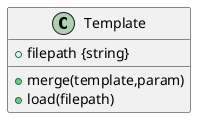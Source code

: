 @startuml
class Template{
  +filepath {string}
  +merge(template,param)
  +load(filepath)
}
@enduml
